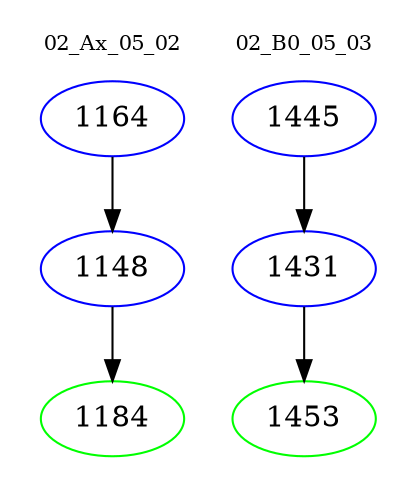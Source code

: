 digraph{
subgraph cluster_0 {
color = white
label = "02_Ax_05_02";
fontsize=10;
T0_1164 [label="1164", color="blue"]
T0_1164 -> T0_1148 [color="black"]
T0_1148 [label="1148", color="blue"]
T0_1148 -> T0_1184 [color="black"]
T0_1184 [label="1184", color="green"]
}
subgraph cluster_1 {
color = white
label = "02_B0_05_03";
fontsize=10;
T1_1445 [label="1445", color="blue"]
T1_1445 -> T1_1431 [color="black"]
T1_1431 [label="1431", color="blue"]
T1_1431 -> T1_1453 [color="black"]
T1_1453 [label="1453", color="green"]
}
}
